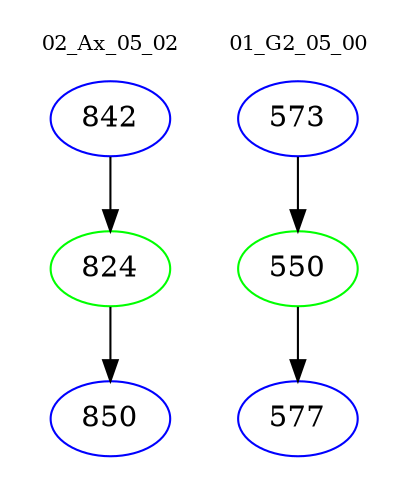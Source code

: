 digraph{
subgraph cluster_0 {
color = white
label = "02_Ax_05_02";
fontsize=10;
T0_842 [label="842", color="blue"]
T0_842 -> T0_824 [color="black"]
T0_824 [label="824", color="green"]
T0_824 -> T0_850 [color="black"]
T0_850 [label="850", color="blue"]
}
subgraph cluster_1 {
color = white
label = "01_G2_05_00";
fontsize=10;
T1_573 [label="573", color="blue"]
T1_573 -> T1_550 [color="black"]
T1_550 [label="550", color="green"]
T1_550 -> T1_577 [color="black"]
T1_577 [label="577", color="blue"]
}
}
